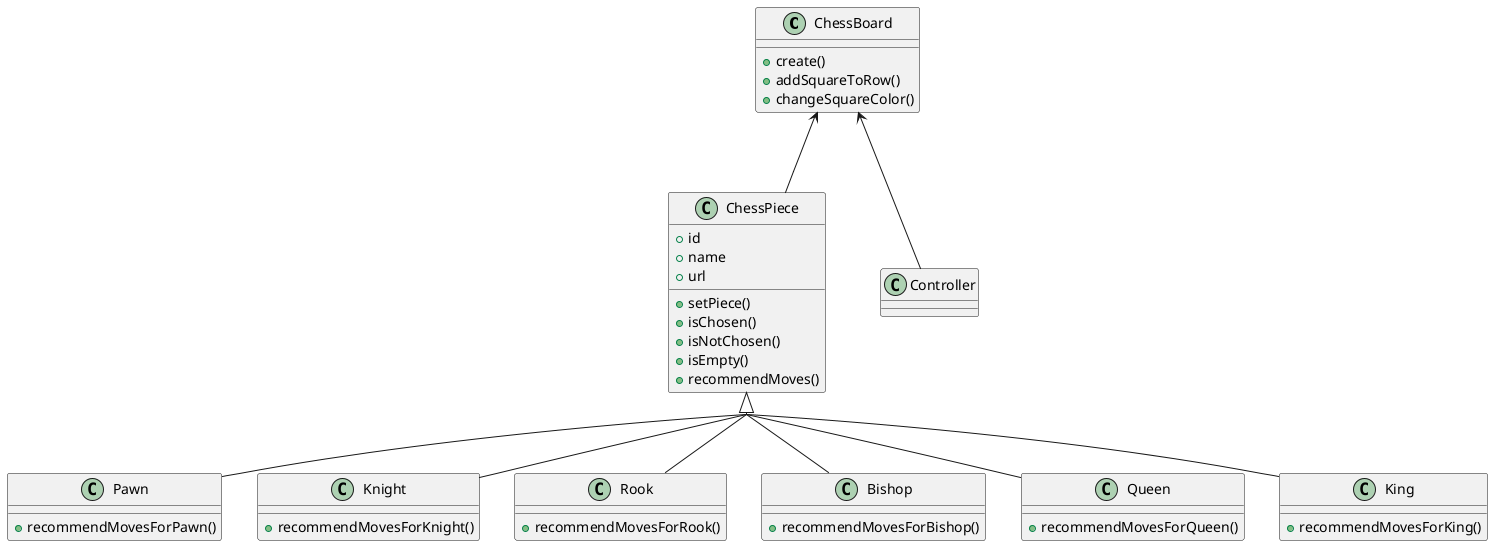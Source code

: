 @startuml ChessBoard
skinparam groupInheritance 2
class ChessBoard {
    + create()
    + addSquareToRow()
    + changeSquareColor()
}
class ChessPiece {
    + id
    + name 
    + url 
    + setPiece() 
    + isChosen() 
    + isNotChosen()
    + isEmpty()
    + recommendMoves() 
}
class Pawn {
    + recommendMovesForPawn()
}
class Knight {
    + recommendMovesForKnight()
}
class Rook {
    + recommendMovesForRook()
}
class Bishop {
    + recommendMovesForBishop()
}
class Queen {
    + recommendMovesForQueen()
}
class King {
    + recommendMovesForKing()
}

ChessBoard <-- ChessPiece
ChessBoard <-- Controller
ChessPiece <|-- Pawn 
ChessPiece <|-- Rook 
ChessPiece <|-- Knight 
ChessPiece <|-- Bishop 
ChessPiece <|-- Queen  
ChessPiece <|-- King 
@enduml